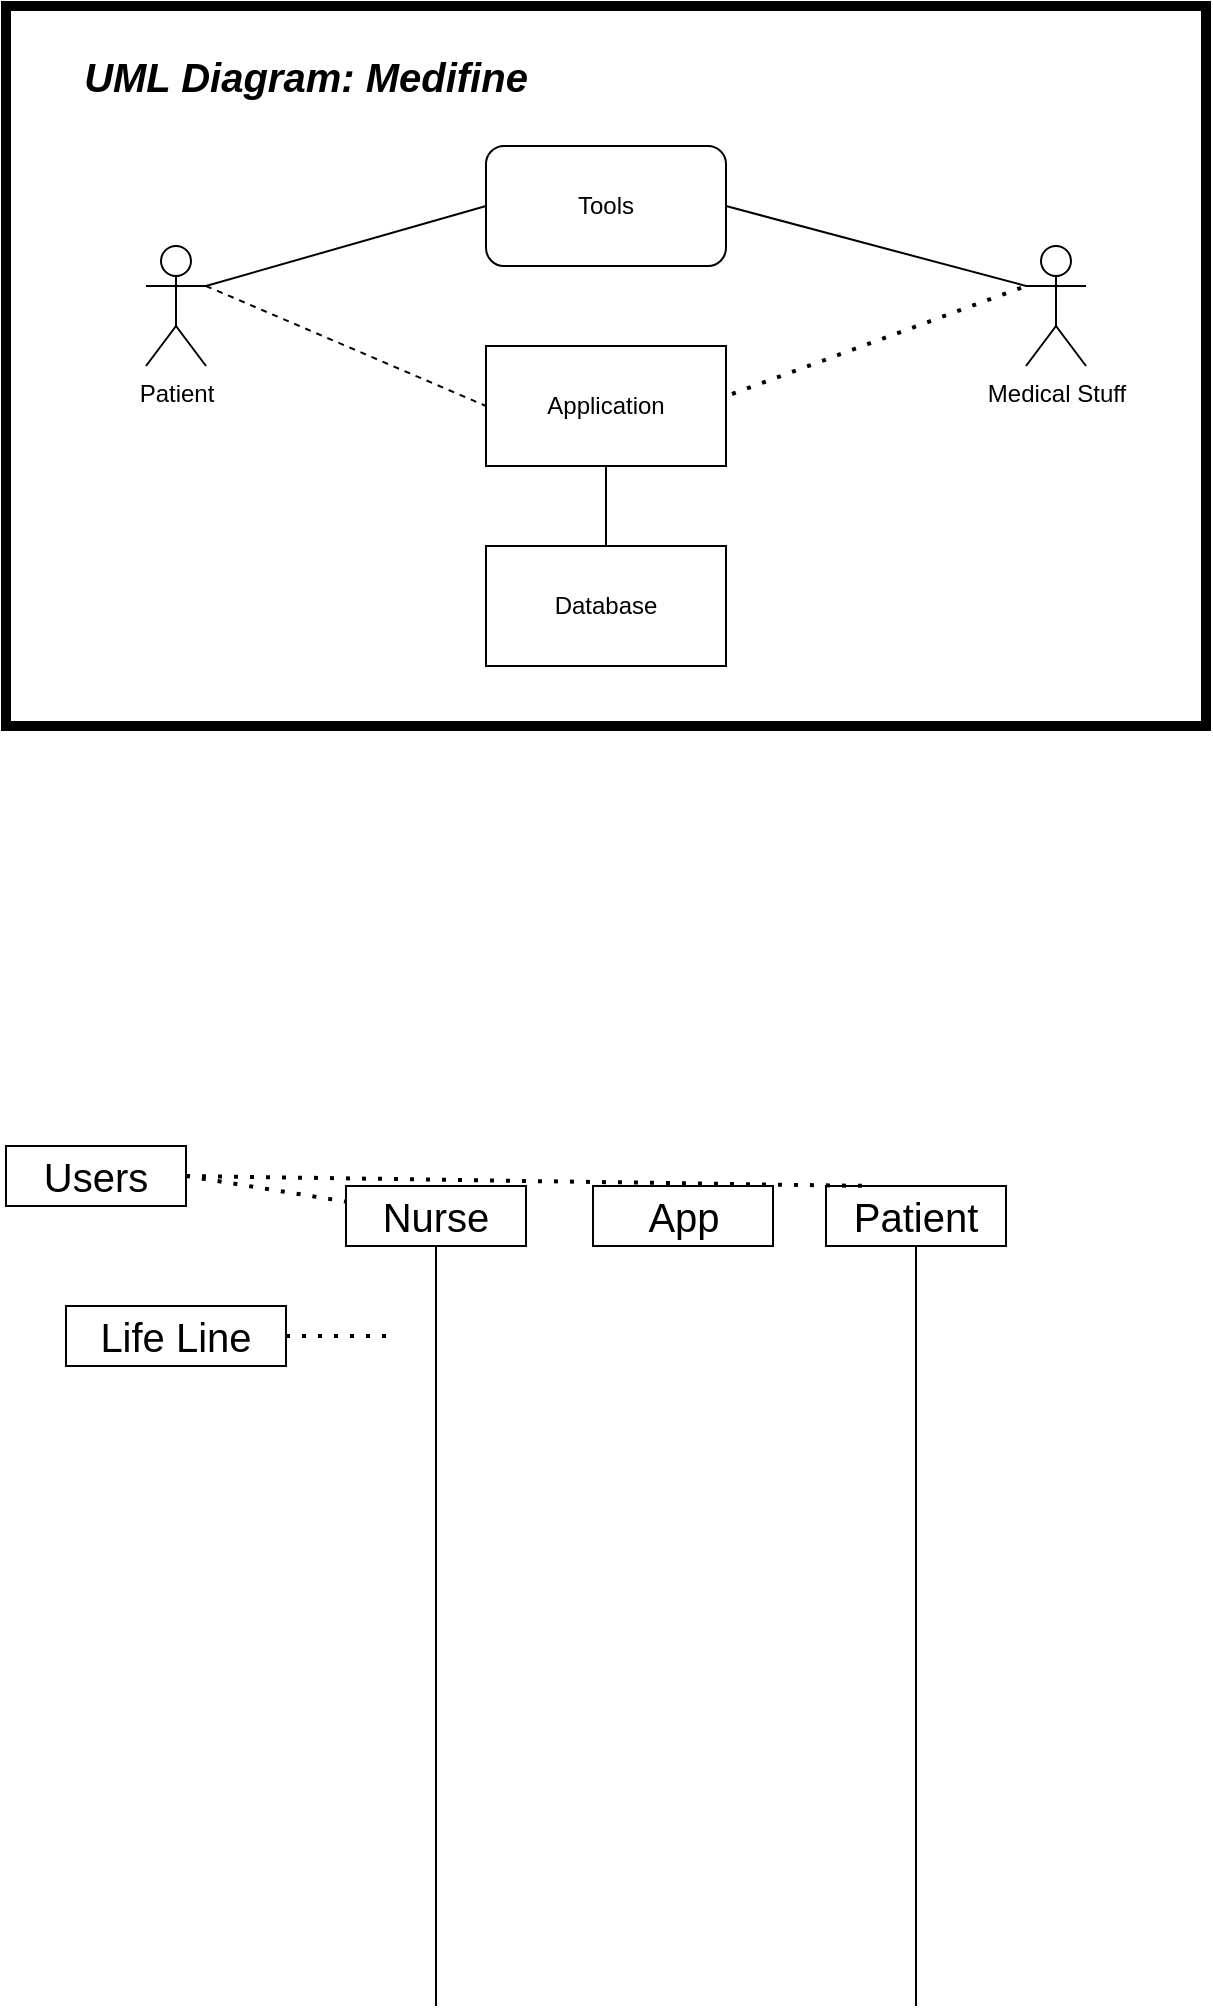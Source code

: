 <mxfile version="15.8.3" type="github">
  <diagram id="9sStHc7qpIZRtce8Uu0H" name="Page-1">
    <mxGraphModel dx="942" dy="614" grid="1" gridSize="10" guides="1" tooltips="1" connect="1" arrows="1" fold="1" page="1" pageScale="1" pageWidth="827" pageHeight="1169" math="0" shadow="0">
      <root>
        <mxCell id="0" />
        <mxCell id="1" parent="0" />
        <mxCell id="e9KdCS2GyOgtSJh7wHMH-17" value="" style="rounded=0;whiteSpace=wrap;html=1;fillColor=none;strokeWidth=5;" vertex="1" parent="1">
          <mxGeometry x="120" y="40" width="600" height="360" as="geometry" />
        </mxCell>
        <mxCell id="e9KdCS2GyOgtSJh7wHMH-1" value="Patient" style="shape=umlActor;verticalLabelPosition=bottom;verticalAlign=top;html=1;outlineConnect=0;" vertex="1" parent="1">
          <mxGeometry x="190" y="160" width="30" height="60" as="geometry" />
        </mxCell>
        <mxCell id="e9KdCS2GyOgtSJh7wHMH-2" value="Database" style="rounded=0;whiteSpace=wrap;html=1;" vertex="1" parent="1">
          <mxGeometry x="360" y="310" width="120" height="60" as="geometry" />
        </mxCell>
        <mxCell id="e9KdCS2GyOgtSJh7wHMH-3" value="Application" style="rounded=0;whiteSpace=wrap;html=1;" vertex="1" parent="1">
          <mxGeometry x="360" y="210" width="120" height="60" as="geometry" />
        </mxCell>
        <mxCell id="e9KdCS2GyOgtSJh7wHMH-5" value="" style="endArrow=none;dashed=1;html=1;rounded=0;entryX=0;entryY=0.5;entryDx=0;entryDy=0;exitX=1;exitY=0.333;exitDx=0;exitDy=0;exitPerimeter=0;" edge="1" parent="1" source="e9KdCS2GyOgtSJh7wHMH-1" target="e9KdCS2GyOgtSJh7wHMH-3">
          <mxGeometry width="50" height="50" relative="1" as="geometry">
            <mxPoint x="250" y="265" as="sourcePoint" />
            <mxPoint x="300" y="215" as="targetPoint" />
          </mxGeometry>
        </mxCell>
        <mxCell id="e9KdCS2GyOgtSJh7wHMH-8" value="Tools" style="rounded=1;whiteSpace=wrap;html=1;" vertex="1" parent="1">
          <mxGeometry x="360" y="110" width="120" height="60" as="geometry" />
        </mxCell>
        <mxCell id="e9KdCS2GyOgtSJh7wHMH-9" value="" style="endArrow=none;html=1;rounded=0;entryX=0;entryY=0.5;entryDx=0;entryDy=0;exitX=1;exitY=0.333;exitDx=0;exitDy=0;exitPerimeter=0;" edge="1" parent="1" source="e9KdCS2GyOgtSJh7wHMH-1" target="e9KdCS2GyOgtSJh7wHMH-8">
          <mxGeometry width="50" height="50" relative="1" as="geometry">
            <mxPoint x="280" y="200" as="sourcePoint" />
            <mxPoint x="330" y="150" as="targetPoint" />
          </mxGeometry>
        </mxCell>
        <mxCell id="e9KdCS2GyOgtSJh7wHMH-11" value="Medical Stuff" style="shape=umlActor;verticalLabelPosition=bottom;verticalAlign=top;html=1;outlineConnect=0;" vertex="1" parent="1">
          <mxGeometry x="630" y="160" width="30" height="60" as="geometry" />
        </mxCell>
        <mxCell id="e9KdCS2GyOgtSJh7wHMH-12" value="" style="endArrow=none;html=1;rounded=0;entryX=1;entryY=0.5;entryDx=0;entryDy=0;exitX=0;exitY=0.333;exitDx=0;exitDy=0;exitPerimeter=0;" edge="1" parent="1" source="e9KdCS2GyOgtSJh7wHMH-11" target="e9KdCS2GyOgtSJh7wHMH-8">
          <mxGeometry width="50" height="50" relative="1" as="geometry">
            <mxPoint x="370" y="320" as="sourcePoint" />
            <mxPoint x="420" y="270" as="targetPoint" />
          </mxGeometry>
        </mxCell>
        <mxCell id="e9KdCS2GyOgtSJh7wHMH-13" value="" style="endArrow=none;dashed=1;html=1;dashPattern=1 3;strokeWidth=2;rounded=0;entryX=0;entryY=0.333;entryDx=0;entryDy=0;entryPerimeter=0;exitX=1.025;exitY=0.4;exitDx=0;exitDy=0;exitPerimeter=0;" edge="1" parent="1" source="e9KdCS2GyOgtSJh7wHMH-3" target="e9KdCS2GyOgtSJh7wHMH-11">
          <mxGeometry width="50" height="50" relative="1" as="geometry">
            <mxPoint x="370" y="320" as="sourcePoint" />
            <mxPoint x="420" y="270" as="targetPoint" />
          </mxGeometry>
        </mxCell>
        <mxCell id="e9KdCS2GyOgtSJh7wHMH-15" value="" style="endArrow=none;html=1;rounded=0;entryX=0.5;entryY=1;entryDx=0;entryDy=0;" edge="1" parent="1" source="e9KdCS2GyOgtSJh7wHMH-2" target="e9KdCS2GyOgtSJh7wHMH-3">
          <mxGeometry width="50" height="50" relative="1" as="geometry">
            <mxPoint x="370" y="320" as="sourcePoint" />
            <mxPoint x="490" y="310" as="targetPoint" />
          </mxGeometry>
        </mxCell>
        <mxCell id="e9KdCS2GyOgtSJh7wHMH-16" value="UML Diagram: Medifine" style="text;html=1;strokeColor=none;fillColor=none;align=center;verticalAlign=middle;whiteSpace=wrap;rounded=0;fontSize=20;fontStyle=3" vertex="1" parent="1">
          <mxGeometry x="150" y="60" width="240" height="30" as="geometry" />
        </mxCell>
        <mxCell id="e9KdCS2GyOgtSJh7wHMH-20" value="Users" style="rounded=0;whiteSpace=wrap;html=1;fontSize=20;strokeWidth=1;fillColor=default;" vertex="1" parent="1">
          <mxGeometry x="120" y="610" width="90" height="30" as="geometry" />
        </mxCell>
        <mxCell id="e9KdCS2GyOgtSJh7wHMH-24" value="Nurse" style="rounded=0;whiteSpace=wrap;html=1;fontSize=20;strokeWidth=1;fillColor=default;" vertex="1" parent="1">
          <mxGeometry x="290" y="630" width="90" height="30" as="geometry" />
        </mxCell>
        <mxCell id="e9KdCS2GyOgtSJh7wHMH-25" value="Patient" style="rounded=0;whiteSpace=wrap;html=1;fontSize=20;strokeWidth=1;fillColor=default;" vertex="1" parent="1">
          <mxGeometry x="530" y="630" width="90" height="30" as="geometry" />
        </mxCell>
        <mxCell id="e9KdCS2GyOgtSJh7wHMH-27" value="" style="endArrow=none;dashed=1;html=1;dashPattern=1 3;strokeWidth=2;rounded=0;fontSize=20;exitX=1;exitY=0.5;exitDx=0;exitDy=0;entryX=0.25;entryY=0;entryDx=0;entryDy=0;" edge="1" parent="1" source="e9KdCS2GyOgtSJh7wHMH-20" target="e9KdCS2GyOgtSJh7wHMH-25">
          <mxGeometry width="50" height="50" relative="1" as="geometry">
            <mxPoint x="370" y="690" as="sourcePoint" />
            <mxPoint x="420" y="640" as="targetPoint" />
          </mxGeometry>
        </mxCell>
        <mxCell id="e9KdCS2GyOgtSJh7wHMH-28" value="" style="endArrow=none;dashed=1;html=1;dashPattern=1 3;strokeWidth=2;rounded=0;fontSize=20;exitX=1;exitY=0.5;exitDx=0;exitDy=0;" edge="1" parent="1" source="e9KdCS2GyOgtSJh7wHMH-20" target="e9KdCS2GyOgtSJh7wHMH-24">
          <mxGeometry width="50" height="50" relative="1" as="geometry">
            <mxPoint x="370" y="690" as="sourcePoint" />
            <mxPoint x="270" y="640" as="targetPoint" />
          </mxGeometry>
        </mxCell>
        <mxCell id="e9KdCS2GyOgtSJh7wHMH-30" value="Life Line" style="rounded=0;whiteSpace=wrap;html=1;fontSize=20;strokeWidth=1;fillColor=default;" vertex="1" parent="1">
          <mxGeometry x="150" y="690" width="110" height="30" as="geometry" />
        </mxCell>
        <mxCell id="e9KdCS2GyOgtSJh7wHMH-31" value="" style="endArrow=none;dashed=1;html=1;dashPattern=1 3;strokeWidth=2;rounded=0;fontSize=20;exitX=1;exitY=0.5;exitDx=0;exitDy=0;" edge="1" parent="1" source="e9KdCS2GyOgtSJh7wHMH-30">
          <mxGeometry width="50" height="50" relative="1" as="geometry">
            <mxPoint x="370" y="690" as="sourcePoint" />
            <mxPoint x="310" y="705" as="targetPoint" />
          </mxGeometry>
        </mxCell>
        <mxCell id="e9KdCS2GyOgtSJh7wHMH-32" value="" style="endArrow=none;html=1;rounded=0;fontSize=20;entryX=0.5;entryY=1;entryDx=0;entryDy=0;" edge="1" parent="1" target="e9KdCS2GyOgtSJh7wHMH-24">
          <mxGeometry width="50" height="50" relative="1" as="geometry">
            <mxPoint x="335" y="1040" as="sourcePoint" />
            <mxPoint x="350" y="670" as="targetPoint" />
          </mxGeometry>
        </mxCell>
        <mxCell id="e9KdCS2GyOgtSJh7wHMH-33" value="" style="endArrow=none;html=1;rounded=0;fontSize=20;entryX=0.5;entryY=1;entryDx=0;entryDy=0;" edge="1" parent="1" target="e9KdCS2GyOgtSJh7wHMH-25">
          <mxGeometry width="50" height="50" relative="1" as="geometry">
            <mxPoint x="575" y="1040" as="sourcePoint" />
            <mxPoint x="574.5" y="680" as="targetPoint" />
          </mxGeometry>
        </mxCell>
        <mxCell id="e9KdCS2GyOgtSJh7wHMH-34" value="App" style="rounded=0;whiteSpace=wrap;html=1;fontSize=20;strokeWidth=1;fillColor=default;" vertex="1" parent="1">
          <mxGeometry x="413.5" y="630" width="90" height="30" as="geometry" />
        </mxCell>
      </root>
    </mxGraphModel>
  </diagram>
</mxfile>
